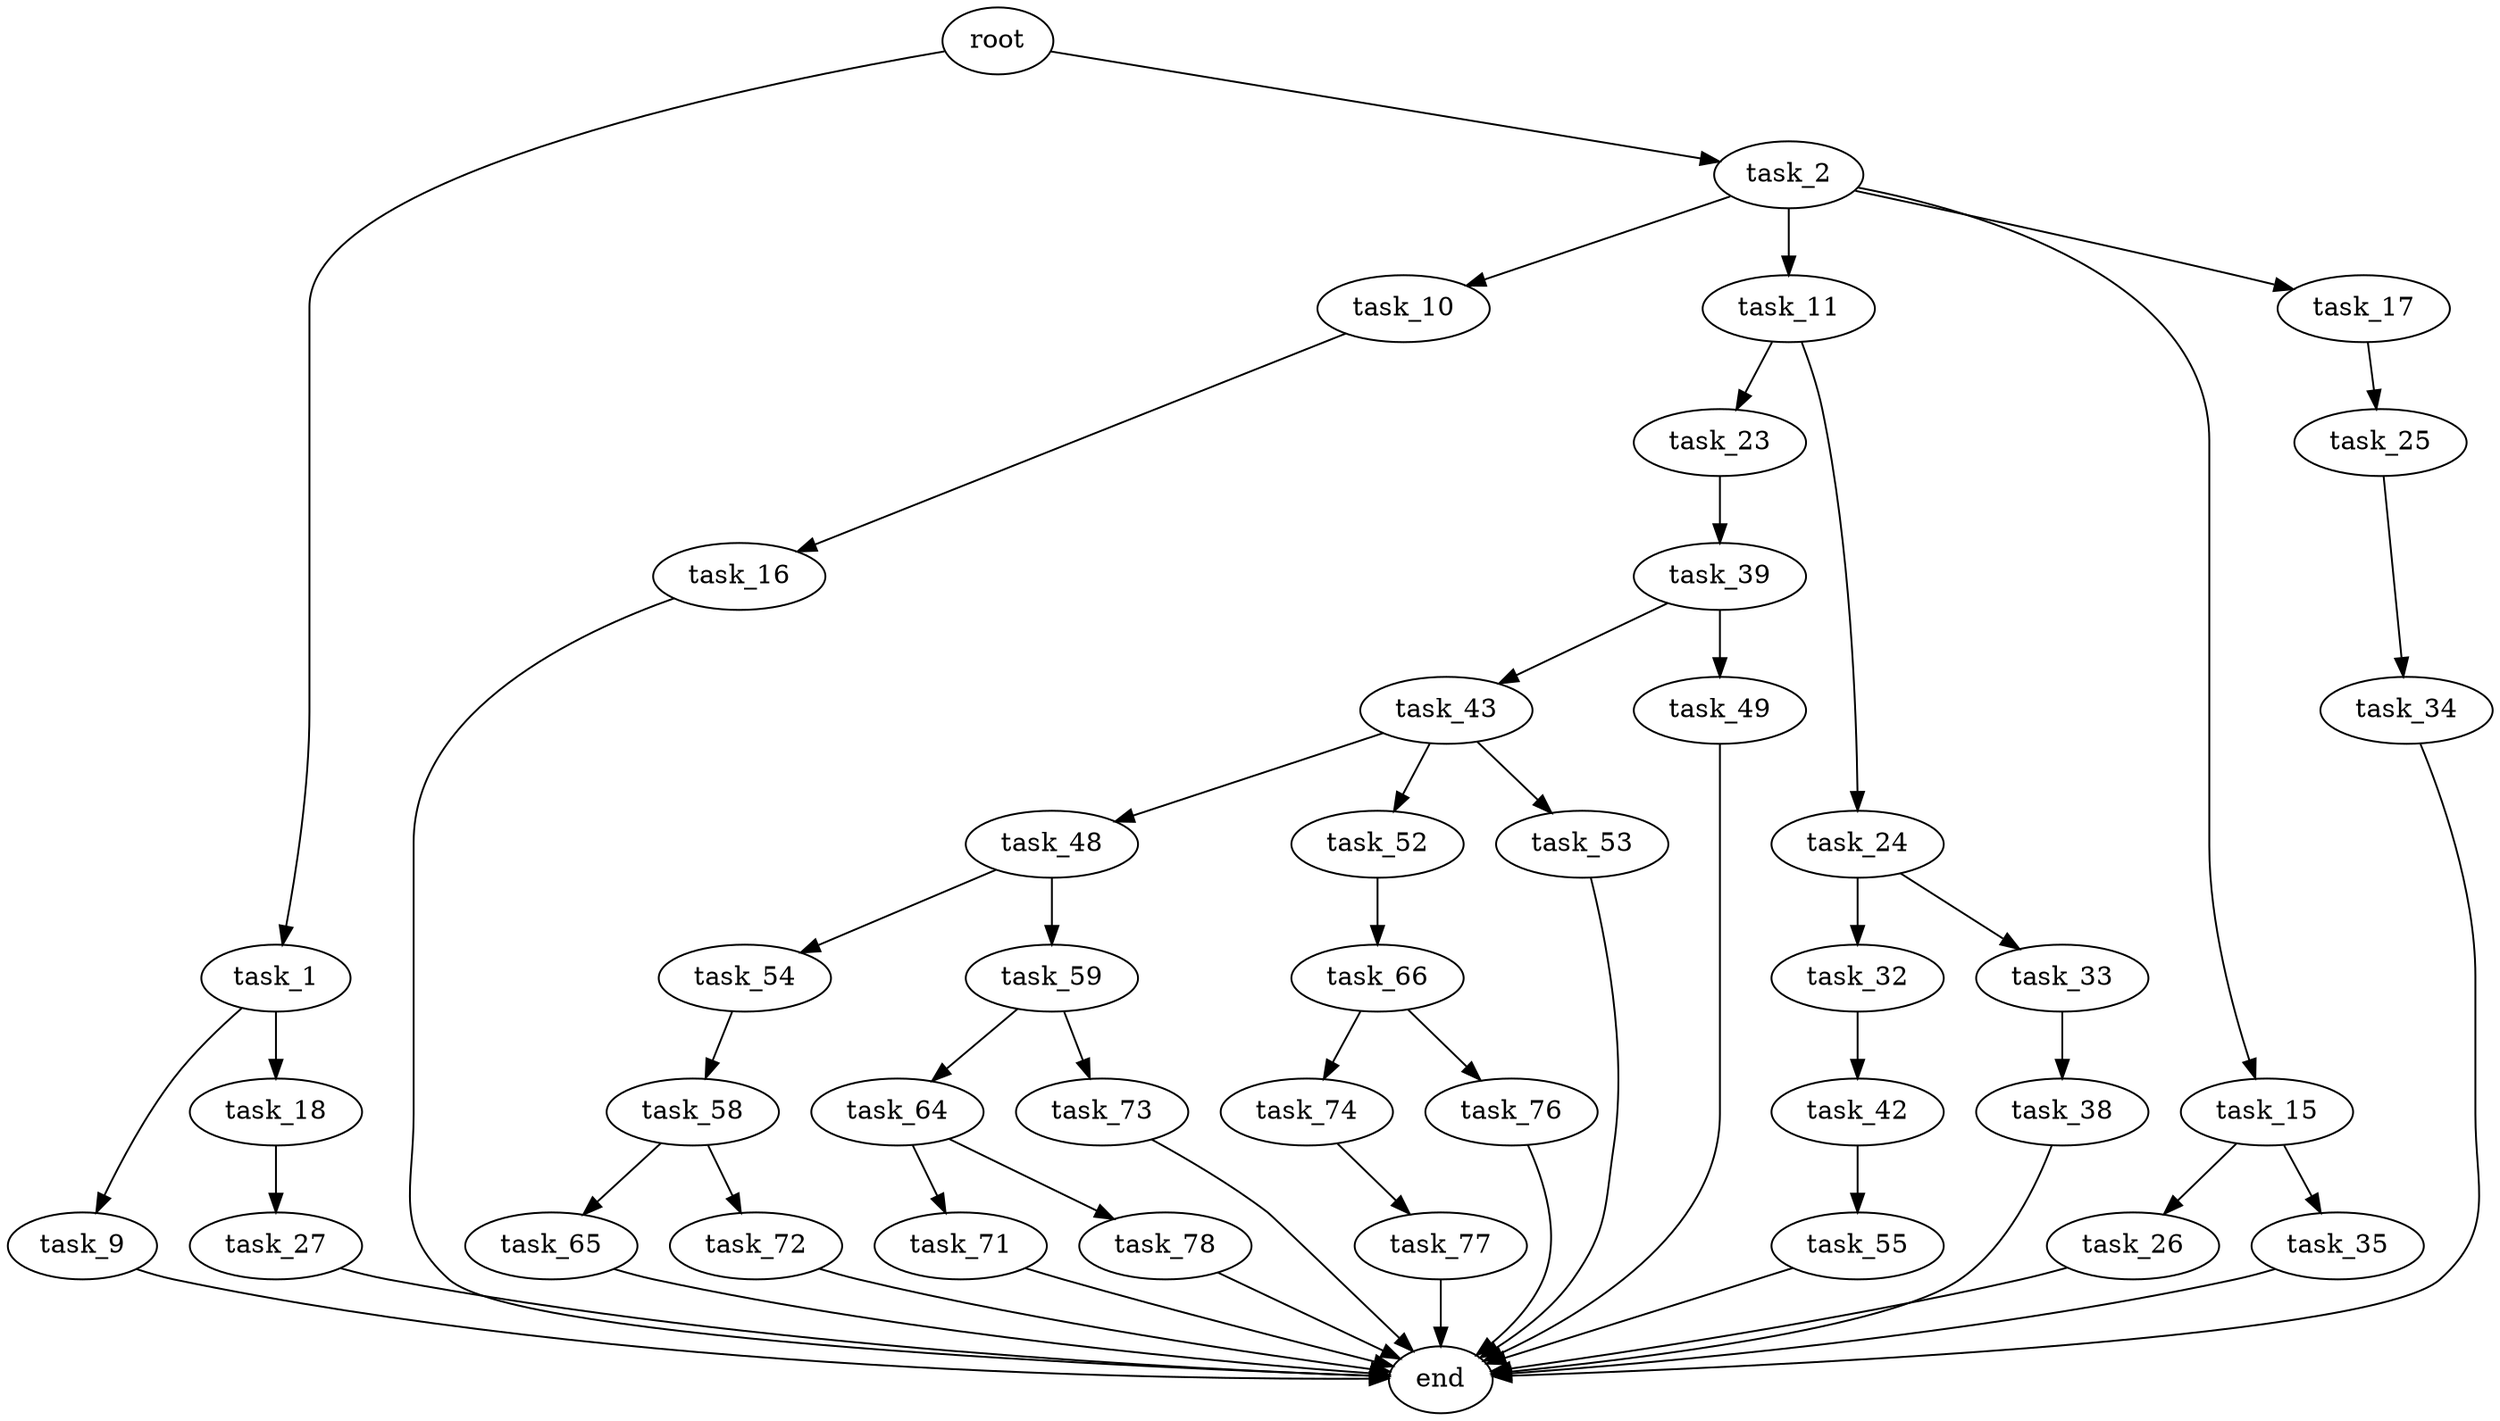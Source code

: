 digraph G {
  root [size="0.000000"];
  task_1 [size="21342580406.000000"];
  task_2 [size="231928233984.000000"];
  task_9 [size="18325264351.000000"];
  task_10 [size="68719476736.000000"];
  task_11 [size="1484015547.000000"];
  task_15 [size="8192398295.000000"];
  task_16 [size="231928233984.000000"];
  task_17 [size="7384628354.000000"];
  task_18 [size="21127655019.000000"];
  task_23 [size="8589934592.000000"];
  task_24 [size="231928233984.000000"];
  task_25 [size="747493756824.000000"];
  task_26 [size="8589934592.000000"];
  task_27 [size="17234142497.000000"];
  task_32 [size="8589934592.000000"];
  task_33 [size="61913975246.000000"];
  task_34 [size="75350379366.000000"];
  task_35 [size="15909351647.000000"];
  task_38 [size="603691189.000000"];
  task_39 [size="936695463.000000"];
  task_42 [size="29898296272.000000"];
  task_43 [size="6511475099.000000"];
  task_48 [size="414986850215.000000"];
  task_49 [size="52818256503.000000"];
  task_52 [size="50036511481.000000"];
  task_53 [size="146819940997.000000"];
  task_54 [size="478423282470.000000"];
  task_55 [size="15787196486.000000"];
  task_58 [size="163157798201.000000"];
  task_59 [size="549755813888.000000"];
  task_64 [size="1073741824000.000000"];
  task_65 [size="134080327681.000000"];
  task_66 [size="7650446432.000000"];
  task_71 [size="28991029248.000000"];
  task_72 [size="3816126235.000000"];
  task_73 [size="46525671386.000000"];
  task_74 [size="3843276885.000000"];
  task_76 [size="5134172851.000000"];
  task_77 [size="27594166216.000000"];
  task_78 [size="327162909499.000000"];
  end [size="0.000000"];

  root -> task_1 [size="1.000000"];
  root -> task_2 [size="1.000000"];
  task_1 -> task_9 [size="679477248.000000"];
  task_1 -> task_18 [size="679477248.000000"];
  task_2 -> task_10 [size="301989888.000000"];
  task_2 -> task_11 [size="301989888.000000"];
  task_2 -> task_15 [size="301989888.000000"];
  task_2 -> task_17 [size="301989888.000000"];
  task_9 -> end [size="1.000000"];
  task_10 -> task_16 [size="134217728.000000"];
  task_11 -> task_23 [size="33554432.000000"];
  task_11 -> task_24 [size="33554432.000000"];
  task_15 -> task_26 [size="411041792.000000"];
  task_15 -> task_35 [size="411041792.000000"];
  task_16 -> end [size="1.000000"];
  task_17 -> task_25 [size="209715200.000000"];
  task_18 -> task_27 [size="411041792.000000"];
  task_23 -> task_39 [size="33554432.000000"];
  task_24 -> task_32 [size="301989888.000000"];
  task_24 -> task_33 [size="301989888.000000"];
  task_25 -> task_34 [size="838860800.000000"];
  task_26 -> end [size="1.000000"];
  task_27 -> end [size="1.000000"];
  task_32 -> task_42 [size="33554432.000000"];
  task_33 -> task_38 [size="209715200.000000"];
  task_34 -> end [size="1.000000"];
  task_35 -> end [size="1.000000"];
  task_38 -> end [size="1.000000"];
  task_39 -> task_43 [size="33554432.000000"];
  task_39 -> task_49 [size="33554432.000000"];
  task_42 -> task_55 [size="679477248.000000"];
  task_43 -> task_48 [size="134217728.000000"];
  task_43 -> task_52 [size="134217728.000000"];
  task_43 -> task_53 [size="134217728.000000"];
  task_48 -> task_54 [size="411041792.000000"];
  task_48 -> task_59 [size="411041792.000000"];
  task_49 -> end [size="1.000000"];
  task_52 -> task_66 [size="838860800.000000"];
  task_53 -> end [size="1.000000"];
  task_54 -> task_58 [size="838860800.000000"];
  task_55 -> end [size="1.000000"];
  task_58 -> task_65 [size="411041792.000000"];
  task_58 -> task_72 [size="411041792.000000"];
  task_59 -> task_64 [size="536870912.000000"];
  task_59 -> task_73 [size="536870912.000000"];
  task_64 -> task_71 [size="838860800.000000"];
  task_64 -> task_78 [size="838860800.000000"];
  task_65 -> end [size="1.000000"];
  task_66 -> task_74 [size="536870912.000000"];
  task_66 -> task_76 [size="536870912.000000"];
  task_71 -> end [size="1.000000"];
  task_72 -> end [size="1.000000"];
  task_73 -> end [size="1.000000"];
  task_74 -> task_77 [size="134217728.000000"];
  task_76 -> end [size="1.000000"];
  task_77 -> end [size="1.000000"];
  task_78 -> end [size="1.000000"];
}
